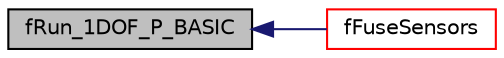 digraph "fRun_1DOF_P_BASIC"
{
  edge [fontname="Helvetica",fontsize="10",labelfontname="Helvetica",labelfontsize="10"];
  node [fontname="Helvetica",fontsize="10",shape=record];
  rankdir="LR";
  Node151 [label="fRun_1DOF_P_BASIC",height=0.2,width=0.4,color="black", fillcolor="grey75", style="filled", fontcolor="black"];
  Node151 -> Node152 [dir="back",color="midnightblue",fontsize="10",style="solid",fontname="Helvetica"];
  Node152 [label="fFuseSensors",height=0.2,width=0.4,color="red", fillcolor="white", style="filled",URL="$fusion_8h.html#aeb60375528d75ee9fec67a96916141ca"];
}
